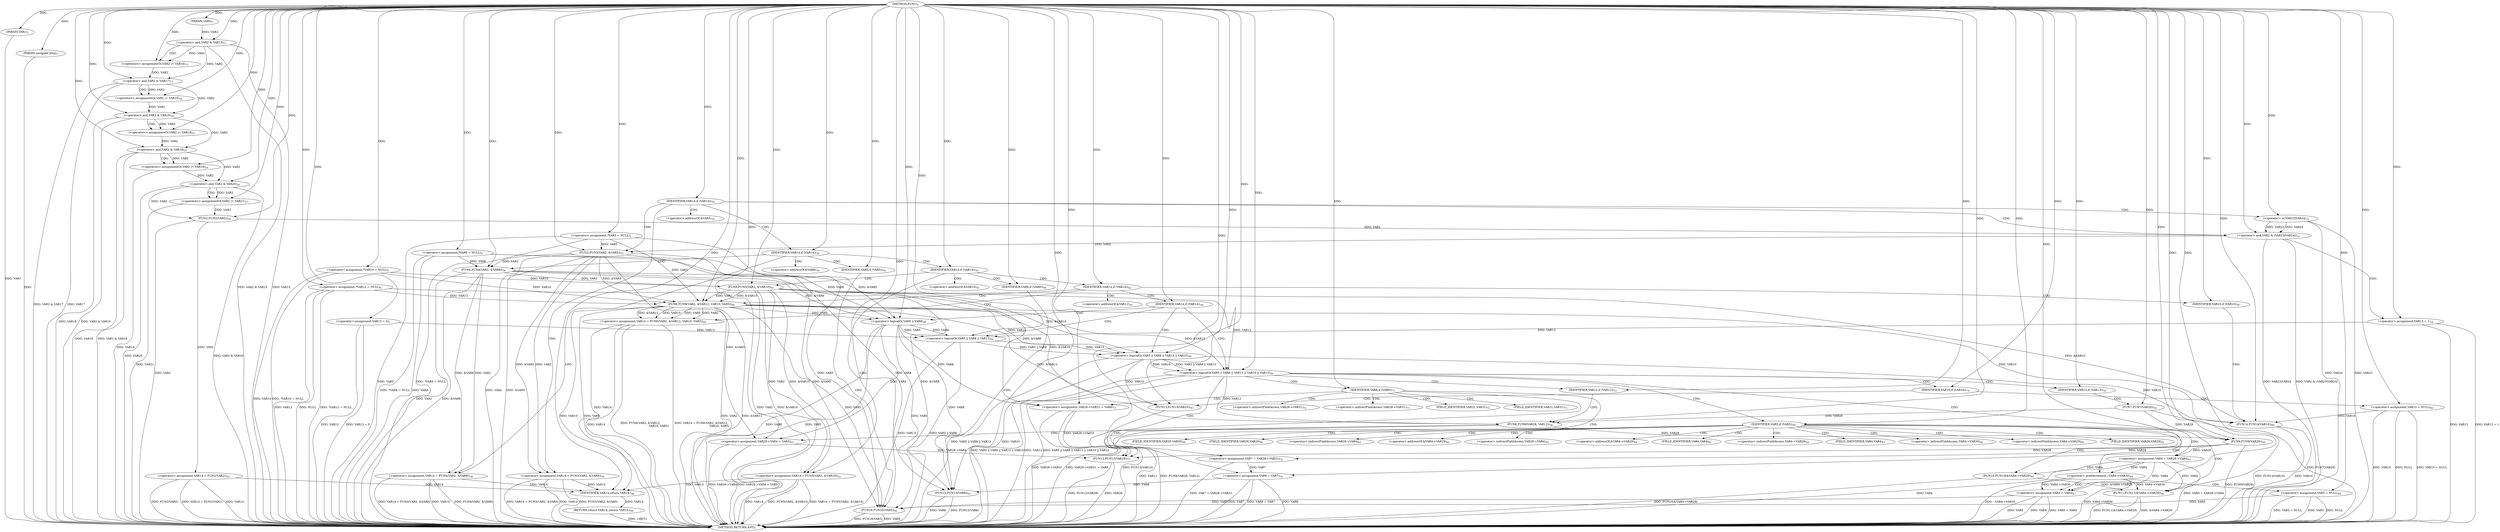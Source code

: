 digraph "FUN1" {  
"8" [label = <(METHOD,FUN1)<SUB>1</SUB>> ]
"244" [label = <(METHOD_RETURN,ANY)<SUB>1</SUB>> ]
"9" [label = <(PARAM,VAR1)<SUB>1</SUB>> ]
"10" [label = <(PARAM,unsigned long)<SUB>1</SUB>> ]
"11" [label = <(PARAM,VAR2)<SUB>1</SUB>> ]
"15" [label = <(&lt;operator&gt;.assignment,*VAR5 = NULL)<SUB>3</SUB>> ]
"20" [label = <(&lt;operator&gt;.assignment,*VAR8 = NULL)<SUB>4</SUB>> ]
"24" [label = <(&lt;operator&gt;.assignment,*VAR10 = NULL)<SUB>5</SUB>> ]
"28" [label = <(&lt;operator&gt;.assignment,*VAR12 = NULL)<SUB>6</SUB>> ]
"32" [label = <(&lt;operator&gt;.assignment,VAR13 = 0)<SUB>7</SUB>> ]
"76" [label = <(&lt;operator&gt;.assignment,VAR14 = FUN2(VAR2))<SUB>29</SUB>> ]
"94" [label = <(&lt;operator&gt;.assignment,VAR14 = FUN3(VAR2, &amp;VAR5))<SUB>35</SUB>> ]
"104" [label = <(&lt;operator&gt;.assignment,VAR14 = FUN4(VAR2, &amp;VAR8))<SUB>38</SUB>> ]
"114" [label = <(&lt;operator&gt;.assignment,VAR14 = FUN5(VAR2, &amp;VAR10))<SUB>41</SUB>> ]
"124" [label = <(&lt;operator&gt;.assignment,VAR14 = FUN6(VAR2, &amp;VAR12,
					 VAR10, VAR5))<SUB>44</SUB>> ]
"242" [label = <(RETURN,return VAR14;,return VAR14;)<SUB>98</SUB>> ]
"37" [label = <(&lt;operator&gt;.and,VAR2 &amp; VAR15)<SUB>11</SUB>> ]
"45" [label = <(&lt;operator&gt;.and,VAR2 &amp; VAR17)<SUB>17</SUB>> ]
"53" [label = <(&lt;operator&gt;.and,VAR2 &amp; VAR16)<SUB>20</SUB>> ]
"61" [label = <(&lt;operator&gt;.and,VAR2 &amp; VAR18)<SUB>23</SUB>> ]
"69" [label = <(&lt;operator&gt;.and,VAR2 &amp; VAR20)<SUB>26</SUB>> ]
"81" [label = <(IDENTIFIER,VAR14,if (VAR14))<SUB>30</SUB>> ]
"85" [label = <(&lt;operator&gt;.and,VAR2 &amp; (VAR23|VAR24))<SUB>33</SUB>> ]
"101" [label = <(IDENTIFIER,VAR14,if (VAR14))<SUB>36</SUB>> ]
"111" [label = <(IDENTIFIER,VAR14,if (VAR14))<SUB>39</SUB>> ]
"121" [label = <(IDENTIFIER,VAR14,if (VAR14))<SUB>42</SUB>> ]
"133" [label = <(IDENTIFIER,VAR14,if (VAR14))<SUB>46</SUB>> ]
"137" [label = <(&lt;operator&gt;.logicalOr,VAR5 || VAR8 || VAR13 || VAR10 || VAR12)<SUB>49</SUB>> ]
"225" [label = <(IDENTIFIER,VAR10,if (VAR10))<SUB>87</SUB>> ]
"231" [label = <(IDENTIFIER,VAR8,if (VAR8))<SUB>90</SUB>> ]
"237" [label = <(IDENTIFIER,VAR5,if (VAR5))<SUB>94</SUB>> ]
"243" [label = <(IDENTIFIER,VAR14,return VAR14;)<SUB>98</SUB>> ]
"41" [label = <(&lt;operators&gt;.assignmentOr,VAR2 |= VAR16)<SUB>13</SUB>> ]
"49" [label = <(&lt;operators&gt;.assignmentOr,VAR2 |= VAR16)<SUB>18</SUB>> ]
"57" [label = <(&lt;operators&gt;.assignmentOr,VAR2 |= VAR18)<SUB>21</SUB>> ]
"65" [label = <(&lt;operators&gt;.assignmentOr,VAR2 |= VAR19)<SUB>24</SUB>> ]
"73" [label = <(&lt;operators&gt;.assignmentOr,VAR2 |= VAR21)<SUB>27</SUB>> ]
"78" [label = <(FUN2,FUN2(VAR2))<SUB>29</SUB>> ]
"91" [label = <(&lt;operator&gt;.assignment,VAR13 = 1)<SUB>34</SUB>> ]
"96" [label = <(FUN3,FUN3(VAR2, &amp;VAR5))<SUB>35</SUB>> ]
"106" [label = <(FUN4,FUN4(VAR2, &amp;VAR8))<SUB>38</SUB>> ]
"116" [label = <(FUN5,FUN5(VAR2, &amp;VAR10))<SUB>41</SUB>> ]
"126" [label = <(FUN6,FUN6(VAR2, &amp;VAR12,
					 VAR10, VAR5))<SUB>44</SUB>> ]
"158" [label = <(FUN9,FUN9(VAR28))<SUB>58</SUB>> ]
"213" [label = <(FUN12,FUN12(VAR28))<SUB>77</SUB>> ]
"227" [label = <(FUN14,FUN14(VAR10))<SUB>88</SUB>> ]
"233" [label = <(FUN15,FUN15(VAR8))<SUB>91</SUB>> ]
"239" [label = <(FUN16,FUN16(VAR5))<SUB>95</SUB>> ]
"87" [label = <(&lt;operator&gt;.or,VAR23|VAR24)<SUB>33</SUB>> ]
"138" [label = <(&lt;operator&gt;.logicalOr,VAR5 || VAR8 || VAR13 || VAR10)<SUB>49</SUB>> ]
"148" [label = <(IDENTIFIER,VAR13,if (VAR13))<SUB>50</SUB>> ]
"153" [label = <(IDENTIFIER,VAR12,if (VAR12))<SUB>55</SUB>> ]
"161" [label = <(IDENTIFIER,VAR5,if (VAR5))<SUB>60</SUB>> ]
"198" [label = <(IDENTIFIER,VAR8,if (VAR8))<SUB>71</SUB>> ]
"216" [label = <(IDENTIFIER,VAR10,if (VAR10))<SUB>79</SUB>> ]
"139" [label = <(&lt;operator&gt;.logicalOr,VAR5 || VAR8 || VAR13)<SUB>49</SUB>> ]
"150" [label = <(FUN7,FUN7(VAR28))<SUB>52</SUB>> ]
"155" [label = <(FUN8,FUN8(VAR28, VAR12))<SUB>56</SUB>> ]
"163" [label = <(&lt;operator&gt;.assignment,VAR4 = VAR28-&gt;VAR4)<SUB>61</SUB>> ]
"168" [label = <(FUN10,FUN10(&amp;VAR4-&gt;VAR29))<SUB>62</SUB>> ]
"173" [label = <(&lt;operator&gt;.assignment,VAR28-&gt;VAR4 = VAR5)<SUB>63</SUB>> ]
"192" [label = <(FUN11,FUN11(&amp;VAR4-&gt;VAR29))<SUB>68</SUB>> ]
"200" [label = <(&lt;operator&gt;.assignment,VAR7 = VAR28-&gt;VAR31)<SUB>72</SUB>> ]
"205" [label = <(&lt;operator&gt;.assignment,VAR28-&gt;VAR31 = VAR8)<SUB>73</SUB>> ]
"210" [label = <(&lt;operator&gt;.assignment,VAR8 = VAR7)<SUB>74</SUB>> ]
"218" [label = <(FUN13,FUN13(VAR10))<SUB>81</SUB>> ]
"220" [label = <(&lt;operator&gt;.assignment,VAR10 = NULL)<SUB>82</SUB>> ]
"140" [label = <(&lt;operator&gt;.logicalOr,VAR5 || VAR8)<SUB>49</SUB>> ]
"179" [label = <(&lt;operator&gt;.preDecrement,--VAR4-&gt;VAR30)<SUB>64</SUB>> ]
"184" [label = <(&lt;operator&gt;.assignment,VAR5 = NULL)<SUB>65</SUB>> ]
"189" [label = <(&lt;operator&gt;.assignment,VAR5 = VAR4)<SUB>67</SUB>> ]
"98" [label = <(&lt;operator&gt;.addressOf,&amp;VAR5)<SUB>35</SUB>> ]
"108" [label = <(&lt;operator&gt;.addressOf,&amp;VAR8)<SUB>38</SUB>> ]
"118" [label = <(&lt;operator&gt;.addressOf,&amp;VAR10)<SUB>41</SUB>> ]
"128" [label = <(&lt;operator&gt;.addressOf,&amp;VAR12)<SUB>44</SUB>> ]
"165" [label = <(&lt;operator&gt;.indirectFieldAccess,VAR28-&gt;VAR4)<SUB>61</SUB>> ]
"169" [label = <(&lt;operator&gt;.addressOf,&amp;VAR4-&gt;VAR29)<SUB>62</SUB>> ]
"174" [label = <(&lt;operator&gt;.indirectFieldAccess,VAR28-&gt;VAR4)<SUB>63</SUB>> ]
"193" [label = <(&lt;operator&gt;.addressOf,&amp;VAR4-&gt;VAR29)<SUB>68</SUB>> ]
"202" [label = <(&lt;operator&gt;.indirectFieldAccess,VAR28-&gt;VAR31)<SUB>72</SUB>> ]
"206" [label = <(&lt;operator&gt;.indirectFieldAccess,VAR28-&gt;VAR31)<SUB>73</SUB>> ]
"167" [label = <(FIELD_IDENTIFIER,VAR4,VAR4)<SUB>61</SUB>> ]
"170" [label = <(&lt;operator&gt;.indirectFieldAccess,VAR4-&gt;VAR29)<SUB>62</SUB>> ]
"176" [label = <(FIELD_IDENTIFIER,VAR4,VAR4)<SUB>63</SUB>> ]
"180" [label = <(&lt;operator&gt;.indirectFieldAccess,VAR4-&gt;VAR30)<SUB>64</SUB>> ]
"194" [label = <(&lt;operator&gt;.indirectFieldAccess,VAR4-&gt;VAR29)<SUB>68</SUB>> ]
"204" [label = <(FIELD_IDENTIFIER,VAR31,VAR31)<SUB>72</SUB>> ]
"208" [label = <(FIELD_IDENTIFIER,VAR31,VAR31)<SUB>73</SUB>> ]
"172" [label = <(FIELD_IDENTIFIER,VAR29,VAR29)<SUB>62</SUB>> ]
"182" [label = <(FIELD_IDENTIFIER,VAR30,VAR30)<SUB>64</SUB>> ]
"196" [label = <(FIELD_IDENTIFIER,VAR29,VAR29)<SUB>68</SUB>> ]
  "242" -> "244"  [ label = "DDG: &lt;RET&gt;"] 
  "9" -> "244"  [ label = "DDG: VAR1"] 
  "10" -> "244"  [ label = "DDG: "] 
  "15" -> "244"  [ label = "DDG: VAR5"] 
  "15" -> "244"  [ label = "DDG: *VAR5 = NULL"] 
  "20" -> "244"  [ label = "DDG: VAR8"] 
  "20" -> "244"  [ label = "DDG: *VAR8 = NULL"] 
  "24" -> "244"  [ label = "DDG: VAR10"] 
  "24" -> "244"  [ label = "DDG: *VAR10 = NULL"] 
  "28" -> "244"  [ label = "DDG: VAR12"] 
  "28" -> "244"  [ label = "DDG: NULL"] 
  "28" -> "244"  [ label = "DDG: *VAR12 = NULL"] 
  "32" -> "244"  [ label = "DDG: VAR13"] 
  "32" -> "244"  [ label = "DDG: VAR13 = 0"] 
  "37" -> "244"  [ label = "DDG: VAR2 &amp; VAR15"] 
  "45" -> "244"  [ label = "DDG: VAR2 &amp; VAR17"] 
  "53" -> "244"  [ label = "DDG: VAR16"] 
  "53" -> "244"  [ label = "DDG: VAR2 &amp; VAR16"] 
  "61" -> "244"  [ label = "DDG: VAR18"] 
  "61" -> "244"  [ label = "DDG: VAR2 &amp; VAR18"] 
  "69" -> "244"  [ label = "DDG: VAR2 &amp; VAR20"] 
  "76" -> "244"  [ label = "DDG: VAR14"] 
  "78" -> "244"  [ label = "DDG: VAR2"] 
  "76" -> "244"  [ label = "DDG: FUN2(VAR2)"] 
  "76" -> "244"  [ label = "DDG: VAR14 = FUN2(VAR2)"] 
  "87" -> "244"  [ label = "DDG: VAR24"] 
  "85" -> "244"  [ label = "DDG: VAR23|VAR24"] 
  "85" -> "244"  [ label = "DDG: VAR2 &amp; (VAR23|VAR24)"] 
  "91" -> "244"  [ label = "DDG: VAR13"] 
  "91" -> "244"  [ label = "DDG: VAR13 = 1"] 
  "94" -> "244"  [ label = "DDG: VAR14"] 
  "96" -> "244"  [ label = "DDG: VAR2"] 
  "96" -> "244"  [ label = "DDG: &amp;VAR5"] 
  "94" -> "244"  [ label = "DDG: FUN3(VAR2, &amp;VAR5)"] 
  "94" -> "244"  [ label = "DDG: VAR14 = FUN3(VAR2, &amp;VAR5)"] 
  "104" -> "244"  [ label = "DDG: VAR14"] 
  "106" -> "244"  [ label = "DDG: VAR2"] 
  "106" -> "244"  [ label = "DDG: &amp;VAR8"] 
  "104" -> "244"  [ label = "DDG: FUN4(VAR2, &amp;VAR8)"] 
  "104" -> "244"  [ label = "DDG: VAR14 = FUN4(VAR2, &amp;VAR8)"] 
  "114" -> "244"  [ label = "DDG: VAR14"] 
  "116" -> "244"  [ label = "DDG: VAR2"] 
  "116" -> "244"  [ label = "DDG: &amp;VAR10"] 
  "114" -> "244"  [ label = "DDG: FUN5(VAR2, &amp;VAR10)"] 
  "114" -> "244"  [ label = "DDG: VAR14 = FUN5(VAR2, &amp;VAR10)"] 
  "124" -> "244"  [ label = "DDG: VAR14"] 
  "126" -> "244"  [ label = "DDG: VAR2"] 
  "126" -> "244"  [ label = "DDG: &amp;VAR12"] 
  "126" -> "244"  [ label = "DDG: VAR10"] 
  "126" -> "244"  [ label = "DDG: VAR5"] 
  "124" -> "244"  [ label = "DDG: FUN6(VAR2, &amp;VAR12,
					 VAR10, VAR5)"] 
  "124" -> "244"  [ label = "DDG: VAR14 = FUN6(VAR2, &amp;VAR12,
					 VAR10, VAR5)"] 
  "140" -> "244"  [ label = "DDG: VAR5"] 
  "140" -> "244"  [ label = "DDG: VAR8"] 
  "139" -> "244"  [ label = "DDG: VAR5 || VAR8"] 
  "139" -> "244"  [ label = "DDG: VAR13"] 
  "138" -> "244"  [ label = "DDG: VAR5 || VAR8 || VAR13"] 
  "138" -> "244"  [ label = "DDG: VAR10"] 
  "137" -> "244"  [ label = "DDG: VAR5 || VAR8 || VAR13 || VAR10"] 
  "137" -> "244"  [ label = "DDG: VAR12"] 
  "137" -> "244"  [ label = "DDG: VAR5 || VAR8 || VAR13 || VAR10 || VAR12"] 
  "150" -> "244"  [ label = "DDG: FUN7(VAR28)"] 
  "155" -> "244"  [ label = "DDG: VAR12"] 
  "155" -> "244"  [ label = "DDG: FUN8(VAR28, VAR12)"] 
  "158" -> "244"  [ label = "DDG: FUN9(VAR28)"] 
  "163" -> "244"  [ label = "DDG: VAR4"] 
  "163" -> "244"  [ label = "DDG: VAR4 = VAR28-&gt;VAR4"] 
  "168" -> "244"  [ label = "DDG: FUN10(&amp;VAR4-&gt;VAR29)"] 
  "173" -> "244"  [ label = "DDG: VAR28-&gt;VAR4"] 
  "173" -> "244"  [ label = "DDG: VAR28-&gt;VAR4 = VAR5"] 
  "179" -> "244"  [ label = "DDG: VAR4-&gt;VAR30"] 
  "179" -> "244"  [ label = "DDG: --VAR4-&gt;VAR30"] 
  "189" -> "244"  [ label = "DDG: VAR5"] 
  "189" -> "244"  [ label = "DDG: VAR4"] 
  "189" -> "244"  [ label = "DDG: VAR5 = VAR4"] 
  "184" -> "244"  [ label = "DDG: VAR5"] 
  "184" -> "244"  [ label = "DDG: NULL"] 
  "184" -> "244"  [ label = "DDG: VAR5 = NULL"] 
  "192" -> "244"  [ label = "DDG: &amp;VAR4-&gt;VAR29"] 
  "192" -> "244"  [ label = "DDG: FUN11(&amp;VAR4-&gt;VAR29)"] 
  "200" -> "244"  [ label = "DDG: VAR7 = VAR28-&gt;VAR31"] 
  "205" -> "244"  [ label = "DDG: VAR28-&gt;VAR31"] 
  "205" -> "244"  [ label = "DDG: VAR28-&gt;VAR31 = VAR8"] 
  "210" -> "244"  [ label = "DDG: VAR8"] 
  "210" -> "244"  [ label = "DDG: VAR7"] 
  "210" -> "244"  [ label = "DDG: VAR8 = VAR7"] 
  "213" -> "244"  [ label = "DDG: VAR28"] 
  "213" -> "244"  [ label = "DDG: FUN12(VAR28)"] 
  "218" -> "244"  [ label = "DDG: FUN13(VAR10)"] 
  "220" -> "244"  [ label = "DDG: VAR10"] 
  "220" -> "244"  [ label = "DDG: NULL"] 
  "220" -> "244"  [ label = "DDG: VAR10 = NULL"] 
  "227" -> "244"  [ label = "DDG: VAR10"] 
  "227" -> "244"  [ label = "DDG: FUN14(VAR10)"] 
  "233" -> "244"  [ label = "DDG: VAR8"] 
  "233" -> "244"  [ label = "DDG: FUN15(VAR8)"] 
  "239" -> "244"  [ label = "DDG: VAR5"] 
  "239" -> "244"  [ label = "DDG: FUN16(VAR5)"] 
  "37" -> "244"  [ label = "DDG: VAR15"] 
  "45" -> "244"  [ label = "DDG: VAR17"] 
  "65" -> "244"  [ label = "DDG: VAR19"] 
  "87" -> "244"  [ label = "DDG: VAR23"] 
  "73" -> "244"  [ label = "DDG: VAR21"] 
  "69" -> "244"  [ label = "DDG: VAR20"] 
  "8" -> "9"  [ label = "DDG: "] 
  "8" -> "10"  [ label = "DDG: "] 
  "8" -> "11"  [ label = "DDG: "] 
  "8" -> "15"  [ label = "DDG: "] 
  "8" -> "20"  [ label = "DDG: "] 
  "8" -> "24"  [ label = "DDG: "] 
  "8" -> "28"  [ label = "DDG: "] 
  "8" -> "32"  [ label = "DDG: "] 
  "78" -> "76"  [ label = "DDG: VAR2"] 
  "96" -> "94"  [ label = "DDG: VAR2"] 
  "96" -> "94"  [ label = "DDG: &amp;VAR5"] 
  "106" -> "104"  [ label = "DDG: VAR2"] 
  "106" -> "104"  [ label = "DDG: &amp;VAR8"] 
  "116" -> "114"  [ label = "DDG: VAR2"] 
  "116" -> "114"  [ label = "DDG: &amp;VAR10"] 
  "126" -> "124"  [ label = "DDG: VAR2"] 
  "126" -> "124"  [ label = "DDG: &amp;VAR12"] 
  "126" -> "124"  [ label = "DDG: VAR10"] 
  "126" -> "124"  [ label = "DDG: VAR5"] 
  "243" -> "242"  [ label = "DDG: VAR14"] 
  "8" -> "81"  [ label = "DDG: "] 
  "8" -> "101"  [ label = "DDG: "] 
  "8" -> "111"  [ label = "DDG: "] 
  "8" -> "121"  [ label = "DDG: "] 
  "8" -> "133"  [ label = "DDG: "] 
  "8" -> "225"  [ label = "DDG: "] 
  "8" -> "231"  [ label = "DDG: "] 
  "8" -> "237"  [ label = "DDG: "] 
  "114" -> "243"  [ label = "DDG: VAR14"] 
  "76" -> "243"  [ label = "DDG: VAR14"] 
  "124" -> "243"  [ label = "DDG: VAR14"] 
  "94" -> "243"  [ label = "DDG: VAR14"] 
  "104" -> "243"  [ label = "DDG: VAR14"] 
  "8" -> "243"  [ label = "DDG: "] 
  "11" -> "37"  [ label = "DDG: VAR2"] 
  "8" -> "37"  [ label = "DDG: "] 
  "8" -> "41"  [ label = "DDG: "] 
  "37" -> "45"  [ label = "DDG: VAR2"] 
  "41" -> "45"  [ label = "DDG: VAR2"] 
  "8" -> "45"  [ label = "DDG: "] 
  "8" -> "49"  [ label = "DDG: "] 
  "45" -> "53"  [ label = "DDG: VAR2"] 
  "49" -> "53"  [ label = "DDG: VAR2"] 
  "8" -> "53"  [ label = "DDG: "] 
  "8" -> "57"  [ label = "DDG: "] 
  "53" -> "61"  [ label = "DDG: VAR2"] 
  "57" -> "61"  [ label = "DDG: VAR2"] 
  "8" -> "61"  [ label = "DDG: "] 
  "8" -> "65"  [ label = "DDG: "] 
  "61" -> "69"  [ label = "DDG: VAR2"] 
  "65" -> "69"  [ label = "DDG: VAR2"] 
  "8" -> "69"  [ label = "DDG: "] 
  "8" -> "73"  [ label = "DDG: "] 
  "69" -> "78"  [ label = "DDG: VAR2"] 
  "73" -> "78"  [ label = "DDG: VAR2"] 
  "8" -> "78"  [ label = "DDG: "] 
  "78" -> "85"  [ label = "DDG: VAR2"] 
  "8" -> "85"  [ label = "DDG: "] 
  "87" -> "85"  [ label = "DDG: VAR23"] 
  "87" -> "85"  [ label = "DDG: VAR24"] 
  "8" -> "91"  [ label = "DDG: "] 
  "85" -> "96"  [ label = "DDG: VAR2"] 
  "8" -> "96"  [ label = "DDG: "] 
  "15" -> "96"  [ label = "DDG: VAR5"] 
  "96" -> "106"  [ label = "DDG: VAR2"] 
  "8" -> "106"  [ label = "DDG: "] 
  "20" -> "106"  [ label = "DDG: VAR8"] 
  "106" -> "116"  [ label = "DDG: VAR2"] 
  "8" -> "116"  [ label = "DDG: "] 
  "24" -> "116"  [ label = "DDG: VAR10"] 
  "116" -> "126"  [ label = "DDG: VAR2"] 
  "8" -> "126"  [ label = "DDG: "] 
  "28" -> "126"  [ label = "DDG: VAR12"] 
  "24" -> "126"  [ label = "DDG: VAR10"] 
  "116" -> "126"  [ label = "DDG: &amp;VAR10"] 
  "15" -> "126"  [ label = "DDG: VAR5"] 
  "96" -> "126"  [ label = "DDG: &amp;VAR5"] 
  "138" -> "137"  [ label = "DDG: VAR5 || VAR8 || VAR13"] 
  "138" -> "137"  [ label = "DDG: VAR10"] 
  "28" -> "137"  [ label = "DDG: VAR12"] 
  "126" -> "137"  [ label = "DDG: &amp;VAR12"] 
  "8" -> "137"  [ label = "DDG: "] 
  "37" -> "41"  [ label = "DDG: VAR2"] 
  "45" -> "49"  [ label = "DDG: VAR2"] 
  "53" -> "57"  [ label = "DDG: VAR2"] 
  "61" -> "65"  [ label = "DDG: VAR2"] 
  "69" -> "73"  [ label = "DDG: VAR2"] 
  "8" -> "87"  [ label = "DDG: "] 
  "139" -> "138"  [ label = "DDG: VAR5 || VAR8"] 
  "139" -> "138"  [ label = "DDG: VAR13"] 
  "116" -> "138"  [ label = "DDG: &amp;VAR10"] 
  "126" -> "138"  [ label = "DDG: VAR10"] 
  "8" -> "138"  [ label = "DDG: "] 
  "8" -> "148"  [ label = "DDG: "] 
  "8" -> "153"  [ label = "DDG: "] 
  "150" -> "158"  [ label = "DDG: VAR28"] 
  "155" -> "158"  [ label = "DDG: VAR28"] 
  "8" -> "158"  [ label = "DDG: "] 
  "8" -> "161"  [ label = "DDG: "] 
  "8" -> "198"  [ label = "DDG: "] 
  "158" -> "213"  [ label = "DDG: VAR28"] 
  "173" -> "213"  [ label = "DDG: VAR28-&gt;VAR4"] 
  "205" -> "213"  [ label = "DDG: VAR28-&gt;VAR31"] 
  "8" -> "213"  [ label = "DDG: "] 
  "8" -> "216"  [ label = "DDG: "] 
  "116" -> "227"  [ label = "DDG: &amp;VAR10"] 
  "126" -> "227"  [ label = "DDG: VAR10"] 
  "138" -> "227"  [ label = "DDG: VAR10"] 
  "220" -> "227"  [ label = "DDG: VAR10"] 
  "8" -> "227"  [ label = "DDG: "] 
  "20" -> "233"  [ label = "DDG: VAR8"] 
  "106" -> "233"  [ label = "DDG: &amp;VAR8"] 
  "140" -> "233"  [ label = "DDG: VAR8"] 
  "210" -> "233"  [ label = "DDG: VAR8"] 
  "8" -> "233"  [ label = "DDG: "] 
  "15" -> "239"  [ label = "DDG: VAR5"] 
  "96" -> "239"  [ label = "DDG: &amp;VAR5"] 
  "126" -> "239"  [ label = "DDG: VAR5"] 
  "140" -> "239"  [ label = "DDG: VAR5"] 
  "189" -> "239"  [ label = "DDG: VAR5"] 
  "184" -> "239"  [ label = "DDG: VAR5"] 
  "8" -> "239"  [ label = "DDG: "] 
  "140" -> "139"  [ label = "DDG: VAR5"] 
  "140" -> "139"  [ label = "DDG: VAR8"] 
  "32" -> "139"  [ label = "DDG: VAR13"] 
  "91" -> "139"  [ label = "DDG: VAR13"] 
  "8" -> "139"  [ label = "DDG: "] 
  "158" -> "163"  [ label = "DDG: VAR28"] 
  "96" -> "173"  [ label = "DDG: &amp;VAR5"] 
  "140" -> "173"  [ label = "DDG: VAR5"] 
  "8" -> "173"  [ label = "DDG: "] 
  "158" -> "200"  [ label = "DDG: VAR28"] 
  "106" -> "205"  [ label = "DDG: &amp;VAR8"] 
  "140" -> "205"  [ label = "DDG: VAR8"] 
  "8" -> "205"  [ label = "DDG: "] 
  "200" -> "210"  [ label = "DDG: VAR7"] 
  "8" -> "210"  [ label = "DDG: "] 
  "8" -> "220"  [ label = "DDG: "] 
  "96" -> "140"  [ label = "DDG: &amp;VAR5"] 
  "126" -> "140"  [ label = "DDG: VAR5"] 
  "8" -> "140"  [ label = "DDG: "] 
  "20" -> "140"  [ label = "DDG: VAR8"] 
  "106" -> "140"  [ label = "DDG: &amp;VAR8"] 
  "8" -> "150"  [ label = "DDG: "] 
  "150" -> "155"  [ label = "DDG: VAR28"] 
  "8" -> "155"  [ label = "DDG: "] 
  "126" -> "155"  [ label = "DDG: &amp;VAR12"] 
  "137" -> "155"  [ label = "DDG: VAR12"] 
  "163" -> "168"  [ label = "DDG: VAR4"] 
  "168" -> "192"  [ label = "DDG: &amp;VAR4-&gt;VAR29"] 
  "163" -> "192"  [ label = "DDG: VAR4"] 
  "179" -> "192"  [ label = "DDG: VAR4-&gt;VAR30"] 
  "8" -> "192"  [ label = "DDG: "] 
  "116" -> "218"  [ label = "DDG: &amp;VAR10"] 
  "138" -> "218"  [ label = "DDG: VAR10"] 
  "8" -> "218"  [ label = "DDG: "] 
  "163" -> "179"  [ label = "DDG: VAR4"] 
  "8" -> "184"  [ label = "DDG: "] 
  "163" -> "189"  [ label = "DDG: VAR4"] 
  "179" -> "189"  [ label = "DDG: VAR4-&gt;VAR30"] 
  "8" -> "189"  [ label = "DDG: "] 
  "37" -> "41"  [ label = "CDG: "] 
  "45" -> "49"  [ label = "CDG: "] 
  "53" -> "57"  [ label = "CDG: "] 
  "61" -> "65"  [ label = "CDG: "] 
  "69" -> "73"  [ label = "CDG: "] 
  "81" -> "94"  [ label = "CDG: "] 
  "81" -> "96"  [ label = "CDG: "] 
  "81" -> "98"  [ label = "CDG: "] 
  "81" -> "85"  [ label = "CDG: "] 
  "81" -> "87"  [ label = "CDG: "] 
  "81" -> "101"  [ label = "CDG: "] 
  "85" -> "91"  [ label = "CDG: "] 
  "101" -> "104"  [ label = "CDG: "] 
  "101" -> "108"  [ label = "CDG: "] 
  "101" -> "111"  [ label = "CDG: "] 
  "101" -> "106"  [ label = "CDG: "] 
  "101" -> "237"  [ label = "CDG: "] 
  "111" -> "114"  [ label = "CDG: "] 
  "111" -> "121"  [ label = "CDG: "] 
  "111" -> "231"  [ label = "CDG: "] 
  "111" -> "118"  [ label = "CDG: "] 
  "111" -> "116"  [ label = "CDG: "] 
  "121" -> "128"  [ label = "CDG: "] 
  "121" -> "225"  [ label = "CDG: "] 
  "121" -> "126"  [ label = "CDG: "] 
  "121" -> "124"  [ label = "CDG: "] 
  "121" -> "133"  [ label = "CDG: "] 
  "133" -> "138"  [ label = "CDG: "] 
  "133" -> "137"  [ label = "CDG: "] 
  "133" -> "139"  [ label = "CDG: "] 
  "133" -> "140"  [ label = "CDG: "] 
  "137" -> "161"  [ label = "CDG: "] 
  "137" -> "198"  [ label = "CDG: "] 
  "137" -> "213"  [ label = "CDG: "] 
  "137" -> "153"  [ label = "CDG: "] 
  "137" -> "148"  [ label = "CDG: "] 
  "137" -> "158"  [ label = "CDG: "] 
  "137" -> "216"  [ label = "CDG: "] 
  "225" -> "227"  [ label = "CDG: "] 
  "231" -> "233"  [ label = "CDG: "] 
  "237" -> "239"  [ label = "CDG: "] 
  "148" -> "150"  [ label = "CDG: "] 
  "153" -> "155"  [ label = "CDG: "] 
  "161" -> "167"  [ label = "CDG: "] 
  "161" -> "192"  [ label = "CDG: "] 
  "161" -> "169"  [ label = "CDG: "] 
  "161" -> "163"  [ label = "CDG: "] 
  "161" -> "179"  [ label = "CDG: "] 
  "161" -> "196"  [ label = "CDG: "] 
  "161" -> "168"  [ label = "CDG: "] 
  "161" -> "170"  [ label = "CDG: "] 
  "161" -> "173"  [ label = "CDG: "] 
  "161" -> "174"  [ label = "CDG: "] 
  "161" -> "194"  [ label = "CDG: "] 
  "161" -> "182"  [ label = "CDG: "] 
  "161" -> "180"  [ label = "CDG: "] 
  "161" -> "193"  [ label = "CDG: "] 
  "161" -> "176"  [ label = "CDG: "] 
  "161" -> "165"  [ label = "CDG: "] 
  "161" -> "172"  [ label = "CDG: "] 
  "198" -> "204"  [ label = "CDG: "] 
  "198" -> "206"  [ label = "CDG: "] 
  "198" -> "208"  [ label = "CDG: "] 
  "198" -> "202"  [ label = "CDG: "] 
  "198" -> "205"  [ label = "CDG: "] 
  "198" -> "210"  [ label = "CDG: "] 
  "198" -> "200"  [ label = "CDG: "] 
  "216" -> "220"  [ label = "CDG: "] 
  "216" -> "218"  [ label = "CDG: "] 
  "179" -> "189"  [ label = "CDG: "] 
  "179" -> "184"  [ label = "CDG: "] 
}
